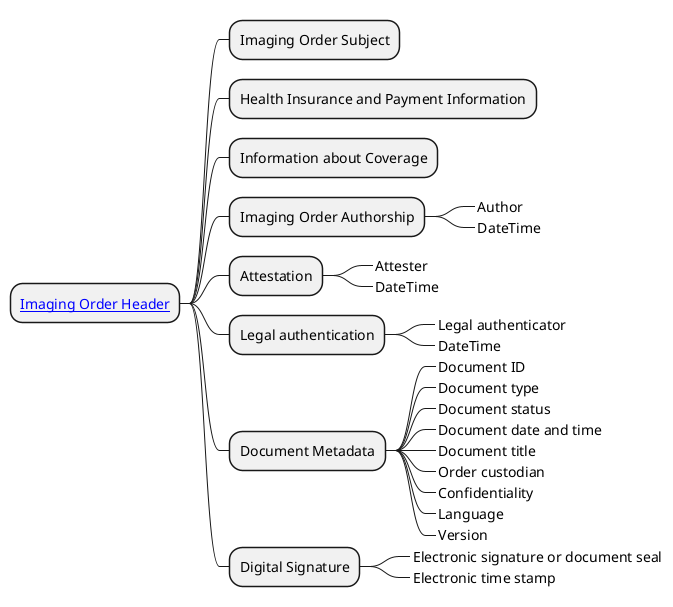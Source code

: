 @startmindmap
skinparam topurl StructureDefinition-

* [[ImagingOrderCz.html Imaging Order Header]]
** Imaging Order Subject
/'    Shell we keep or not?
** Preferred Health Professional
'/
** Health Insurance and Payment Information
/' ***_ Health insurance code
***_ Health insurance name
***_ Health insurance number '/
** Information about Coverage
** Imaging Order Authorship
***_ Author
***_ DateTime
** Attestation
***_ Attester
***_ DateTime
** Legal authentication
***_ Legal authenticator
***_ DateTime
** Document Metadata
***_ Document ID
***_ Document type
***_ Document status
***_ Document date and time
***_ Document title
***_ Order custodian
***_ Confidentiality
***_ Language
***_ Version
** Digital Signature
***_ Electronic signature or document seal
***_ Electronic time stamp
/' ** Intended recipient
** Authorship
***_ Author
***_ DateTime
** Attestation
***_ Attester
***_ DateTime
** Legal authentication
***_ Legal authenticator
***_ DateTime
** Document metadata
***_ Document ID
***_ Document type
***_ Document status
***_ Period
***_ Report date and time
***_ Document title
***_ Event type
***_ Specialty
***_ Report custodian
***_ Document format
***_ Confidentiality
***_ Language
***_ Version
***_ Study Instance UID
***_ Accession number '/
@endmindmap